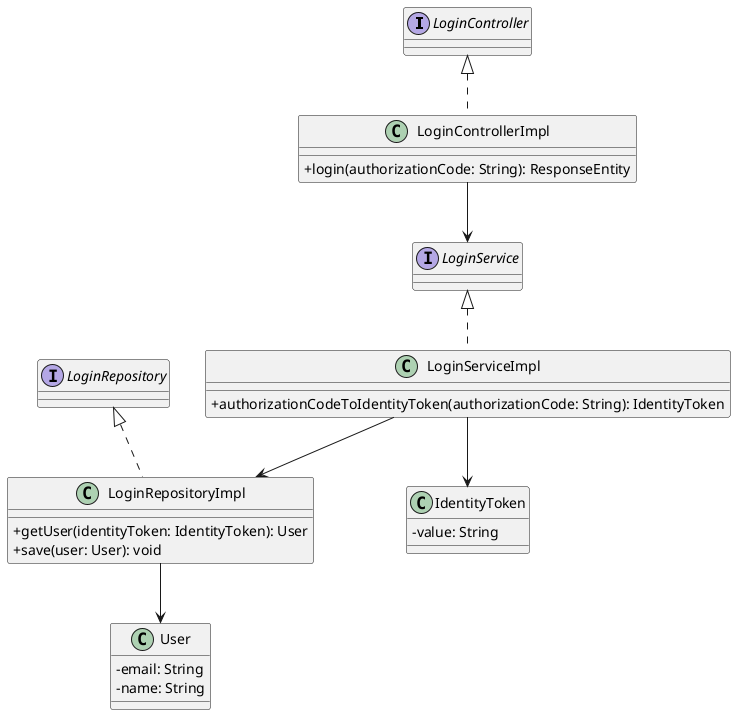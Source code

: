 @startuml Class diagram

skinparam classAttributeIconSize 0

' Interfaces
interface LoginController
interface LoginService
interface LoginRepository

' Classes
class LoginControllerImpl implements LoginController {
    +login(authorizationCode: String): ResponseEntity
}

class LoginServiceImpl implements LoginService {
    +authorizationCodeToIdentityToken(authorizationCode: String): IdentityToken
}

class LoginRepositoryImpl implements LoginRepository {
    +getUser(identityToken: IdentityToken): User
    +save(user: User): void
}

' Value objects
class IdentityToken {
    -value: String
}

class User {
    -email: String
    -name: String
}

' Relationships
LoginControllerImpl --> LoginService
LoginServiceImpl --> LoginRepositoryImpl
LoginServiceImpl --> IdentityToken
LoginRepositoryImpl --> User

@enduml
